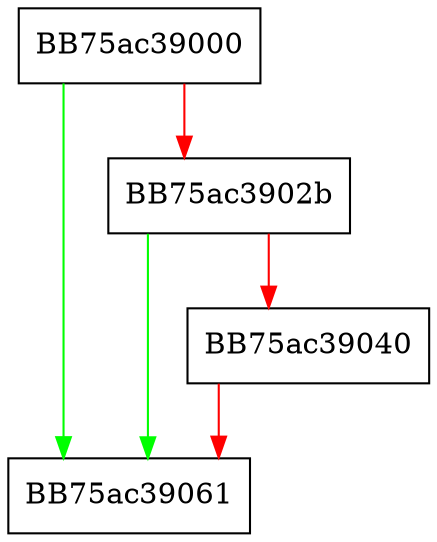 digraph wim_init_module {
  node [shape="box"];
  graph [splines=ortho];
  BB75ac39000 -> BB75ac39061 [color="green"];
  BB75ac39000 -> BB75ac3902b [color="red"];
  BB75ac3902b -> BB75ac39061 [color="green"];
  BB75ac3902b -> BB75ac39040 [color="red"];
  BB75ac39040 -> BB75ac39061 [color="red"];
}